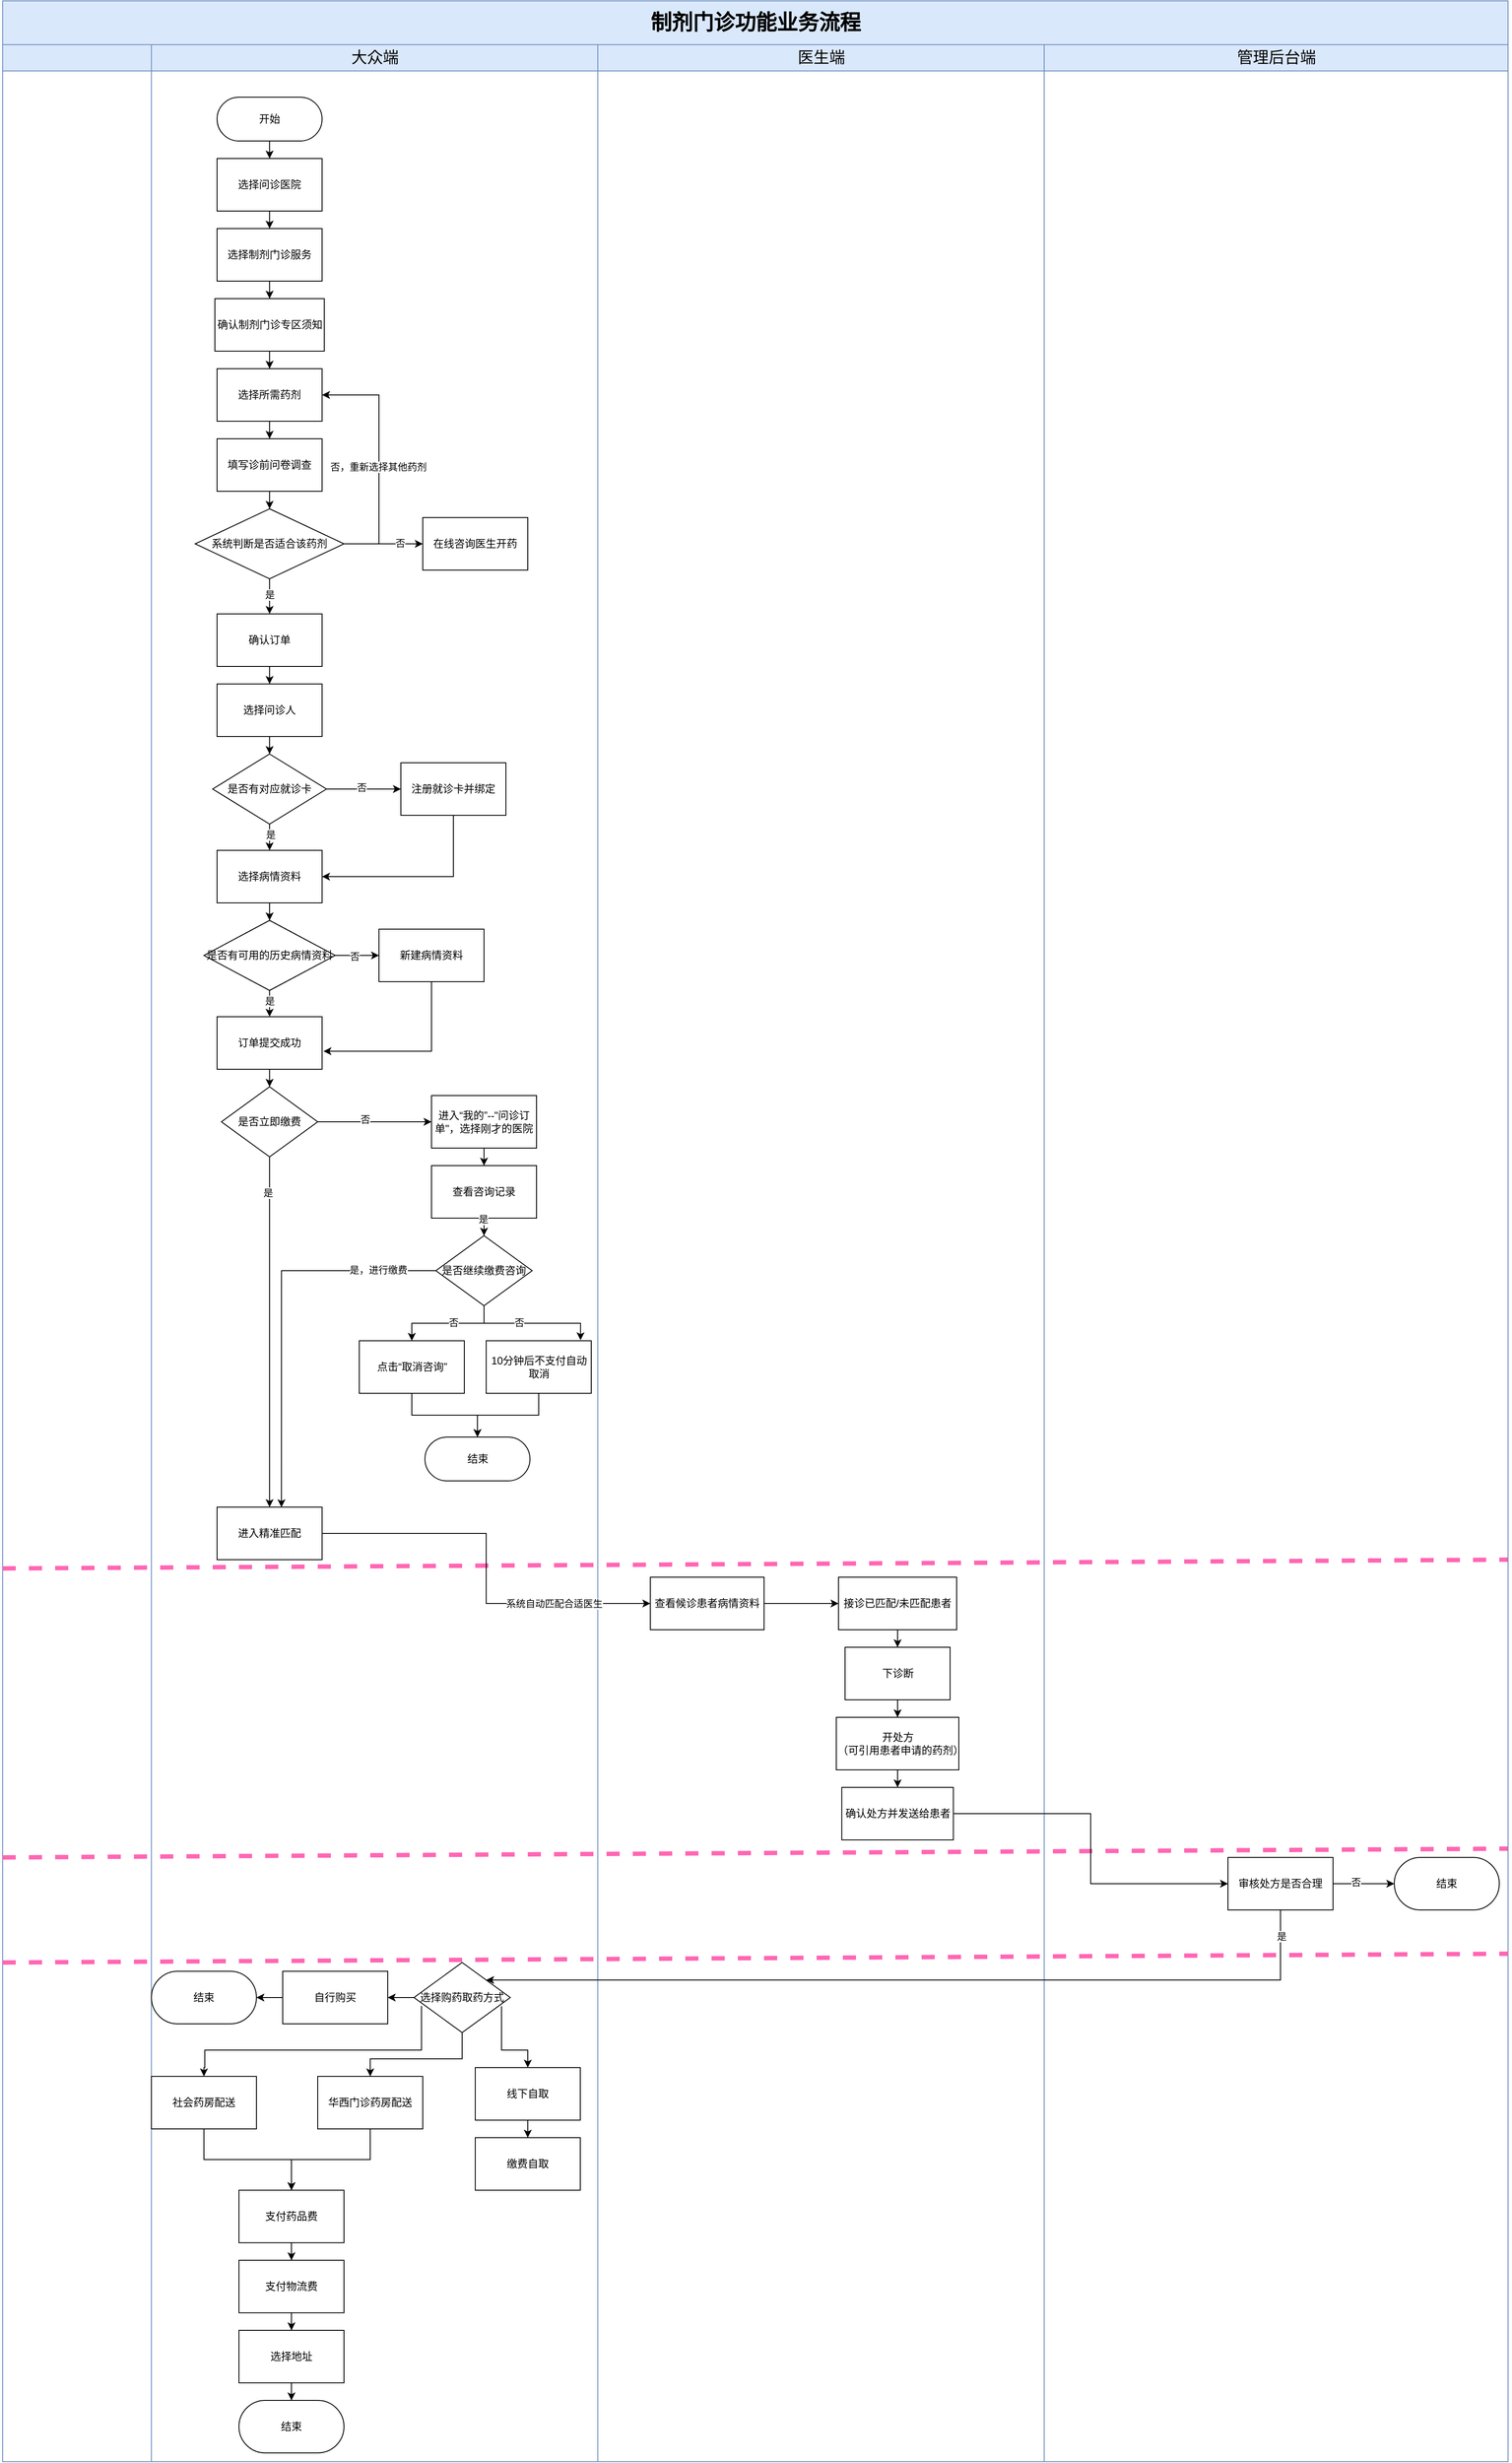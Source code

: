<mxfile version="27.1.3">
  <diagram name="Page-1" id="74e2e168-ea6b-b213-b513-2b3c1d86103e">
    <mxGraphModel dx="1427" dy="711" grid="1" gridSize="10" guides="1" tooltips="1" connect="1" arrows="1" fold="1" page="1" pageScale="1" pageWidth="1100" pageHeight="850" background="none" math="0" shadow="0">
      <root>
        <mxCell id="0" />
        <mxCell id="1" parent="0" />
        <mxCell id="77e6c97f196da883-1" value="&lt;p class=&quot;MsoNormal&quot;&gt;&lt;span style=&quot;font-family: 宋体;&quot;&gt;&lt;font style=&quot;font-size: 24px;&quot;&gt;制剂门诊功能业务流程&lt;/font&gt;&lt;/span&gt;&lt;/p&gt;" style="swimlane;html=1;childLayout=stackLayout;startSize=50;rounded=0;shadow=0;labelBackgroundColor=none;strokeWidth=1;fontFamily=Verdana;fontSize=8;align=center;fillColor=#dae8fc;strokeColor=#6c8ebf;" parent="1" vertex="1">
          <mxGeometry x="210" y="70" width="1720" height="2810" as="geometry">
            <mxRectangle x="80" y="70" width="280" height="60" as="alternateBounds" />
          </mxGeometry>
        </mxCell>
        <mxCell id="Vj2CczaLzuFjUElGhAKb-7" style="swimlane;html=1;startSize=30;fillColor=#dae8fc;strokeColor=#6c8ebf;align=center;" vertex="1" parent="77e6c97f196da883-1">
          <mxGeometry y="50" width="170" height="2760" as="geometry" />
        </mxCell>
        <mxCell id="Vj2CczaLzuFjUElGhAKb-64" value="" style="endArrow=none;dashed=1;html=1;rounded=0;fontColor=#FF66B3;strokeColor=#FF66B3;jumpSize=10;shadow=0;strokeWidth=5;" edge="1" parent="Vj2CczaLzuFjUElGhAKb-7">
          <mxGeometry width="50" height="50" relative="1" as="geometry">
            <mxPoint y="1740" as="sourcePoint" />
            <mxPoint x="1720" y="1730" as="targetPoint" />
          </mxGeometry>
        </mxCell>
        <mxCell id="Vj2CczaLzuFjUElGhAKb-65" value="" style="endArrow=none;dashed=1;html=1;rounded=0;fontColor=#FF66B3;strokeColor=#FF66B3;strokeWidth=5;" edge="1" parent="Vj2CczaLzuFjUElGhAKb-7">
          <mxGeometry width="50" height="50" relative="1" as="geometry">
            <mxPoint y="2070" as="sourcePoint" />
            <mxPoint x="1720" y="2060" as="targetPoint" />
          </mxGeometry>
        </mxCell>
        <mxCell id="77e6c97f196da883-6" value="&lt;font style=&quot;font-size: 18px; font-weight: normal;&quot;&gt;大众端&lt;/font&gt;" style="swimlane;html=1;startSize=30;fillColor=#dae8fc;strokeColor=#6c8ebf;align=center;" parent="77e6c97f196da883-1" vertex="1">
          <mxGeometry x="170" y="50" width="510" height="2760" as="geometry" />
        </mxCell>
        <mxCell id="fR7NPAVBZMRlf3rJHc6e-7" value="" style="edgeStyle=orthogonalEdgeStyle;rounded=0;orthogonalLoop=1;jettySize=auto;html=1;" parent="77e6c97f196da883-6" source="fR7NPAVBZMRlf3rJHc6e-5" target="fR7NPAVBZMRlf3rJHc6e-6" edge="1">
          <mxGeometry relative="1" as="geometry" />
        </mxCell>
        <mxCell id="fR7NPAVBZMRlf3rJHc6e-5" value="开始" style="rounded=1;whiteSpace=wrap;html=1;arcSize=50;" parent="77e6c97f196da883-6" vertex="1">
          <mxGeometry x="75" y="60" width="120" height="50" as="geometry" />
        </mxCell>
        <mxCell id="fR7NPAVBZMRlf3rJHc6e-9" value="" style="edgeStyle=orthogonalEdgeStyle;rounded=0;orthogonalLoop=1;jettySize=auto;html=1;" parent="77e6c97f196da883-6" source="fR7NPAVBZMRlf3rJHc6e-6" target="fR7NPAVBZMRlf3rJHc6e-8" edge="1">
          <mxGeometry relative="1" as="geometry" />
        </mxCell>
        <mxCell id="fR7NPAVBZMRlf3rJHc6e-6" value="选择问诊医院" style="rounded=0;whiteSpace=wrap;html=1;" parent="77e6c97f196da883-6" vertex="1">
          <mxGeometry x="75" y="130" width="120" height="60" as="geometry" />
        </mxCell>
        <mxCell id="fR7NPAVBZMRlf3rJHc6e-11" value="" style="edgeStyle=orthogonalEdgeStyle;rounded=0;orthogonalLoop=1;jettySize=auto;html=1;" parent="77e6c97f196da883-6" source="fR7NPAVBZMRlf3rJHc6e-8" target="fR7NPAVBZMRlf3rJHc6e-10" edge="1">
          <mxGeometry relative="1" as="geometry" />
        </mxCell>
        <mxCell id="fR7NPAVBZMRlf3rJHc6e-8" value="选择制剂门诊服务" style="whiteSpace=wrap;html=1;rounded=0;" parent="77e6c97f196da883-6" vertex="1">
          <mxGeometry x="75" y="210" width="120" height="60" as="geometry" />
        </mxCell>
        <mxCell id="fR7NPAVBZMRlf3rJHc6e-13" value="" style="edgeStyle=orthogonalEdgeStyle;rounded=0;orthogonalLoop=1;jettySize=auto;html=1;" parent="77e6c97f196da883-6" source="fR7NPAVBZMRlf3rJHc6e-10" target="fR7NPAVBZMRlf3rJHc6e-12" edge="1">
          <mxGeometry relative="1" as="geometry" />
        </mxCell>
        <mxCell id="fR7NPAVBZMRlf3rJHc6e-10" value="确认制剂门诊专区须知" style="whiteSpace=wrap;html=1;rounded=0;" parent="77e6c97f196da883-6" vertex="1">
          <mxGeometry x="72.5" y="290" width="125" height="60" as="geometry" />
        </mxCell>
        <mxCell id="fR7NPAVBZMRlf3rJHc6e-15" value="" style="edgeStyle=orthogonalEdgeStyle;rounded=0;orthogonalLoop=1;jettySize=auto;html=1;" parent="77e6c97f196da883-6" source="fR7NPAVBZMRlf3rJHc6e-12" target="fR7NPAVBZMRlf3rJHc6e-14" edge="1">
          <mxGeometry relative="1" as="geometry" />
        </mxCell>
        <mxCell id="fR7NPAVBZMRlf3rJHc6e-12" value="选择所需药剂" style="whiteSpace=wrap;html=1;rounded=0;" parent="77e6c97f196da883-6" vertex="1">
          <mxGeometry x="75" y="370" width="120" height="60" as="geometry" />
        </mxCell>
        <mxCell id="fR7NPAVBZMRlf3rJHc6e-17" value="" style="edgeStyle=orthogonalEdgeStyle;rounded=0;orthogonalLoop=1;jettySize=auto;html=1;" parent="77e6c97f196da883-6" source="fR7NPAVBZMRlf3rJHc6e-14" target="fR7NPAVBZMRlf3rJHc6e-16" edge="1">
          <mxGeometry relative="1" as="geometry" />
        </mxCell>
        <mxCell id="fR7NPAVBZMRlf3rJHc6e-14" value="填写诊前问卷调查" style="whiteSpace=wrap;html=1;rounded=0;" parent="77e6c97f196da883-6" vertex="1">
          <mxGeometry x="75" y="450" width="120" height="60" as="geometry" />
        </mxCell>
        <mxCell id="fR7NPAVBZMRlf3rJHc6e-19" value="" style="edgeStyle=orthogonalEdgeStyle;rounded=0;orthogonalLoop=1;jettySize=auto;html=1;" parent="77e6c97f196da883-6" source="fR7NPAVBZMRlf3rJHc6e-16" target="fR7NPAVBZMRlf3rJHc6e-18" edge="1">
          <mxGeometry relative="1" as="geometry" />
        </mxCell>
        <mxCell id="fR7NPAVBZMRlf3rJHc6e-20" value="是" style="edgeLabel;html=1;align=center;verticalAlign=middle;resizable=0;points=[];" parent="fR7NPAVBZMRlf3rJHc6e-19" vertex="1" connectable="0">
          <mxGeometry x="-0.12" relative="1" as="geometry">
            <mxPoint as="offset" />
          </mxGeometry>
        </mxCell>
        <mxCell id="fR7NPAVBZMRlf3rJHc6e-22" value="" style="edgeStyle=orthogonalEdgeStyle;rounded=0;orthogonalLoop=1;jettySize=auto;html=1;entryX=0;entryY=0.5;entryDx=0;entryDy=0;" parent="77e6c97f196da883-6" source="fR7NPAVBZMRlf3rJHc6e-16" target="fR7NPAVBZMRlf3rJHc6e-21" edge="1">
          <mxGeometry relative="1" as="geometry">
            <Array as="points">
              <mxPoint x="280" y="570" />
              <mxPoint x="280" y="570" />
            </Array>
          </mxGeometry>
        </mxCell>
        <mxCell id="fR7NPAVBZMRlf3rJHc6e-25" value="否" style="edgeLabel;html=1;align=center;verticalAlign=middle;resizable=0;points=[];" parent="fR7NPAVBZMRlf3rJHc6e-22" vertex="1" connectable="0">
          <mxGeometry x="0.409" y="1" relative="1" as="geometry">
            <mxPoint as="offset" />
          </mxGeometry>
        </mxCell>
        <mxCell id="fR7NPAVBZMRlf3rJHc6e-16" value="系统判断是否适合该药剂" style="rhombus;whiteSpace=wrap;html=1;rounded=0;" parent="77e6c97f196da883-6" vertex="1">
          <mxGeometry x="50" y="530" width="170" height="80" as="geometry" />
        </mxCell>
        <mxCell id="fR7NPAVBZMRlf3rJHc6e-27" value="" style="edgeStyle=orthogonalEdgeStyle;rounded=0;orthogonalLoop=1;jettySize=auto;html=1;" parent="77e6c97f196da883-6" source="fR7NPAVBZMRlf3rJHc6e-18" target="fR7NPAVBZMRlf3rJHc6e-26" edge="1">
          <mxGeometry relative="1" as="geometry" />
        </mxCell>
        <mxCell id="fR7NPAVBZMRlf3rJHc6e-18" value="确认订单" style="whiteSpace=wrap;html=1;rounded=0;" parent="77e6c97f196da883-6" vertex="1">
          <mxGeometry x="75" y="650" width="120" height="60" as="geometry" />
        </mxCell>
        <mxCell id="fR7NPAVBZMRlf3rJHc6e-21" value="在线咨询医生开药" style="whiteSpace=wrap;html=1;rounded=0;" parent="77e6c97f196da883-6" vertex="1">
          <mxGeometry x="310" y="540" width="120" height="60" as="geometry" />
        </mxCell>
        <mxCell id="fR7NPAVBZMRlf3rJHc6e-23" value="" style="endArrow=classic;html=1;rounded=0;exitX=1;exitY=0.5;exitDx=0;exitDy=0;entryX=1;entryY=0.5;entryDx=0;entryDy=0;endFill=1;" parent="77e6c97f196da883-6" source="fR7NPAVBZMRlf3rJHc6e-16" target="fR7NPAVBZMRlf3rJHc6e-12" edge="1">
          <mxGeometry width="50" height="50" relative="1" as="geometry">
            <mxPoint x="400" y="650" as="sourcePoint" />
            <mxPoint x="450" y="600" as="targetPoint" />
            <Array as="points">
              <mxPoint x="260" y="570" />
              <mxPoint x="260" y="400" />
            </Array>
          </mxGeometry>
        </mxCell>
        <mxCell id="fR7NPAVBZMRlf3rJHc6e-24" value="否，重新选择其他药剂" style="edgeLabel;html=1;align=center;verticalAlign=middle;resizable=0;points=[];" parent="fR7NPAVBZMRlf3rJHc6e-23" vertex="1" connectable="0">
          <mxGeometry x="-0.066" y="1" relative="1" as="geometry">
            <mxPoint as="offset" />
          </mxGeometry>
        </mxCell>
        <mxCell id="fR7NPAVBZMRlf3rJHc6e-32" value="" style="edgeStyle=orthogonalEdgeStyle;rounded=0;orthogonalLoop=1;jettySize=auto;html=1;" parent="77e6c97f196da883-6" source="fR7NPAVBZMRlf3rJHc6e-26" target="fR7NPAVBZMRlf3rJHc6e-31" edge="1">
          <mxGeometry relative="1" as="geometry" />
        </mxCell>
        <mxCell id="fR7NPAVBZMRlf3rJHc6e-26" value="选择问诊人" style="whiteSpace=wrap;html=1;rounded=0;" parent="77e6c97f196da883-6" vertex="1">
          <mxGeometry x="75" y="730" width="120" height="60" as="geometry" />
        </mxCell>
        <mxCell id="fR7NPAVBZMRlf3rJHc6e-34" value="" style="edgeStyle=orthogonalEdgeStyle;rounded=0;orthogonalLoop=1;jettySize=auto;html=1;" parent="77e6c97f196da883-6" source="fR7NPAVBZMRlf3rJHc6e-31" target="fR7NPAVBZMRlf3rJHc6e-33" edge="1">
          <mxGeometry relative="1" as="geometry" />
        </mxCell>
        <mxCell id="fR7NPAVBZMRlf3rJHc6e-42" value="是" style="edgeLabel;html=1;align=center;verticalAlign=middle;resizable=0;points=[];" parent="fR7NPAVBZMRlf3rJHc6e-34" vertex="1" connectable="0">
          <mxGeometry x="-0.538" y="1" relative="1" as="geometry">
            <mxPoint as="offset" />
          </mxGeometry>
        </mxCell>
        <mxCell id="fR7NPAVBZMRlf3rJHc6e-38" value="" style="edgeStyle=orthogonalEdgeStyle;rounded=0;orthogonalLoop=1;jettySize=auto;html=1;" parent="77e6c97f196da883-6" source="fR7NPAVBZMRlf3rJHc6e-31" target="fR7NPAVBZMRlf3rJHc6e-37" edge="1">
          <mxGeometry relative="1" as="geometry" />
        </mxCell>
        <mxCell id="fR7NPAVBZMRlf3rJHc6e-41" value="否" style="edgeLabel;html=1;align=center;verticalAlign=middle;resizable=0;points=[];" parent="fR7NPAVBZMRlf3rJHc6e-38" vertex="1" connectable="0">
          <mxGeometry x="-0.06" y="2" relative="1" as="geometry">
            <mxPoint as="offset" />
          </mxGeometry>
        </mxCell>
        <mxCell id="fR7NPAVBZMRlf3rJHc6e-31" value="是否有对应就诊卡" style="rhombus;whiteSpace=wrap;html=1;rounded=0;" parent="77e6c97f196da883-6" vertex="1">
          <mxGeometry x="70" y="810" width="130" height="80" as="geometry" />
        </mxCell>
        <mxCell id="fR7NPAVBZMRlf3rJHc6e-46" value="" style="edgeStyle=orthogonalEdgeStyle;rounded=0;orthogonalLoop=1;jettySize=auto;html=1;" parent="77e6c97f196da883-6" source="fR7NPAVBZMRlf3rJHc6e-33" target="fR7NPAVBZMRlf3rJHc6e-45" edge="1">
          <mxGeometry relative="1" as="geometry" />
        </mxCell>
        <mxCell id="fR7NPAVBZMRlf3rJHc6e-33" value="选择病情资料" style="whiteSpace=wrap;html=1;rounded=0;" parent="77e6c97f196da883-6" vertex="1">
          <mxGeometry x="75" y="920" width="120" height="60" as="geometry" />
        </mxCell>
        <mxCell id="fR7NPAVBZMRlf3rJHc6e-40" value="" style="edgeStyle=orthogonalEdgeStyle;rounded=0;orthogonalLoop=1;jettySize=auto;html=1;entryX=1;entryY=0.5;entryDx=0;entryDy=0;exitX=0.5;exitY=1;exitDx=0;exitDy=0;" parent="77e6c97f196da883-6" source="fR7NPAVBZMRlf3rJHc6e-37" target="fR7NPAVBZMRlf3rJHc6e-33" edge="1">
          <mxGeometry relative="1" as="geometry">
            <mxPoint x="330" y="910" as="sourcePoint" />
            <mxPoint x="222.5" y="960" as="targetPoint" />
            <Array as="points">
              <mxPoint x="345" y="950" />
            </Array>
          </mxGeometry>
        </mxCell>
        <mxCell id="fR7NPAVBZMRlf3rJHc6e-37" value="注册就诊卡并绑定" style="whiteSpace=wrap;html=1;rounded=0;" parent="77e6c97f196da883-6" vertex="1">
          <mxGeometry x="285" y="820" width="120" height="60" as="geometry" />
        </mxCell>
        <mxCell id="fR7NPAVBZMRlf3rJHc6e-48" value="" style="edgeStyle=orthogonalEdgeStyle;rounded=0;orthogonalLoop=1;jettySize=auto;html=1;" parent="77e6c97f196da883-6" source="fR7NPAVBZMRlf3rJHc6e-45" target="fR7NPAVBZMRlf3rJHc6e-47" edge="1">
          <mxGeometry relative="1" as="geometry" />
        </mxCell>
        <mxCell id="fR7NPAVBZMRlf3rJHc6e-49" value="是" style="edgeLabel;html=1;align=center;verticalAlign=middle;resizable=0;points=[];" parent="fR7NPAVBZMRlf3rJHc6e-48" vertex="1" connectable="0">
          <mxGeometry x="-0.546" relative="1" as="geometry">
            <mxPoint as="offset" />
          </mxGeometry>
        </mxCell>
        <mxCell id="fR7NPAVBZMRlf3rJHc6e-51" value="" style="edgeStyle=orthogonalEdgeStyle;rounded=0;orthogonalLoop=1;jettySize=auto;html=1;" parent="77e6c97f196da883-6" source="fR7NPAVBZMRlf3rJHc6e-45" target="fR7NPAVBZMRlf3rJHc6e-50" edge="1">
          <mxGeometry relative="1" as="geometry" />
        </mxCell>
        <mxCell id="fR7NPAVBZMRlf3rJHc6e-88" value="否" style="edgeLabel;html=1;align=center;verticalAlign=middle;resizable=0;points=[];" parent="fR7NPAVBZMRlf3rJHc6e-51" vertex="1" connectable="0">
          <mxGeometry x="-0.14" y="-1" relative="1" as="geometry">
            <mxPoint as="offset" />
          </mxGeometry>
        </mxCell>
        <mxCell id="fR7NPAVBZMRlf3rJHc6e-45" value="是否有可用的历史病情资料" style="rhombus;whiteSpace=wrap;html=1;rounded=0;" parent="77e6c97f196da883-6" vertex="1">
          <mxGeometry x="60" y="1000" width="150" height="80" as="geometry" />
        </mxCell>
        <mxCell id="fR7NPAVBZMRlf3rJHc6e-90" value="" style="edgeStyle=orthogonalEdgeStyle;rounded=0;orthogonalLoop=1;jettySize=auto;html=1;" parent="77e6c97f196da883-6" source="fR7NPAVBZMRlf3rJHc6e-47" target="fR7NPAVBZMRlf3rJHc6e-89" edge="1">
          <mxGeometry relative="1" as="geometry" />
        </mxCell>
        <mxCell id="fR7NPAVBZMRlf3rJHc6e-47" value="订单提交成功" style="whiteSpace=wrap;html=1;rounded=0;" parent="77e6c97f196da883-6" vertex="1">
          <mxGeometry x="75" y="1110" width="120" height="60" as="geometry" />
        </mxCell>
        <mxCell id="fR7NPAVBZMRlf3rJHc6e-87" value="" style="edgeStyle=orthogonalEdgeStyle;rounded=0;orthogonalLoop=1;jettySize=auto;html=1;entryX=1.013;entryY=0.657;entryDx=0;entryDy=0;entryPerimeter=0;" parent="77e6c97f196da883-6" source="fR7NPAVBZMRlf3rJHc6e-50" target="fR7NPAVBZMRlf3rJHc6e-47" edge="1">
          <mxGeometry relative="1" as="geometry">
            <mxPoint x="320" y="1180" as="targetPoint" />
            <Array as="points">
              <mxPoint x="320" y="1149" />
            </Array>
          </mxGeometry>
        </mxCell>
        <mxCell id="fR7NPAVBZMRlf3rJHc6e-50" value="新建病情资料" style="whiteSpace=wrap;html=1;rounded=0;" parent="77e6c97f196da883-6" vertex="1">
          <mxGeometry x="260" y="1010" width="120" height="60" as="geometry" />
        </mxCell>
        <mxCell id="fR7NPAVBZMRlf3rJHc6e-98" value="" style="edgeStyle=orthogonalEdgeStyle;rounded=0;orthogonalLoop=1;jettySize=auto;html=1;" parent="77e6c97f196da883-6" source="fR7NPAVBZMRlf3rJHc6e-89" target="fR7NPAVBZMRlf3rJHc6e-97" edge="1">
          <mxGeometry relative="1" as="geometry" />
        </mxCell>
        <mxCell id="fR7NPAVBZMRlf3rJHc6e-99" value="否" style="edgeLabel;html=1;align=center;verticalAlign=middle;resizable=0;points=[];" parent="fR7NPAVBZMRlf3rJHc6e-98" vertex="1" connectable="0">
          <mxGeometry x="-0.13" y="3" relative="1" as="geometry">
            <mxPoint x="-3" as="offset" />
          </mxGeometry>
        </mxCell>
        <mxCell id="fR7NPAVBZMRlf3rJHc6e-89" value="是否立即缴费" style="rhombus;whiteSpace=wrap;html=1;rounded=0;" parent="77e6c97f196da883-6" vertex="1">
          <mxGeometry x="80" y="1190" width="110" height="80" as="geometry" />
        </mxCell>
        <mxCell id="fR7NPAVBZMRlf3rJHc6e-101" value="" style="edgeStyle=orthogonalEdgeStyle;rounded=0;orthogonalLoop=1;jettySize=auto;html=1;" parent="77e6c97f196da883-6" source="fR7NPAVBZMRlf3rJHc6e-97" target="fR7NPAVBZMRlf3rJHc6e-100" edge="1">
          <mxGeometry relative="1" as="geometry" />
        </mxCell>
        <mxCell id="fR7NPAVBZMRlf3rJHc6e-97" value="进入“我的”--&quot;问诊订单&quot;，选择刚才的医院" style="whiteSpace=wrap;html=1;rounded=0;" parent="77e6c97f196da883-6" vertex="1">
          <mxGeometry x="320" y="1200" width="120" height="60" as="geometry" />
        </mxCell>
        <mxCell id="fR7NPAVBZMRlf3rJHc6e-103" value="" style="edgeStyle=orthogonalEdgeStyle;rounded=0;orthogonalLoop=1;jettySize=auto;html=1;" parent="77e6c97f196da883-6" source="fR7NPAVBZMRlf3rJHc6e-100" target="fR7NPAVBZMRlf3rJHc6e-102" edge="1">
          <mxGeometry relative="1" as="geometry" />
        </mxCell>
        <mxCell id="fR7NPAVBZMRlf3rJHc6e-100" value="查看咨询记录" style="whiteSpace=wrap;html=1;rounded=0;" parent="77e6c97f196da883-6" vertex="1">
          <mxGeometry x="320" y="1280" width="120" height="60" as="geometry" />
        </mxCell>
        <mxCell id="fR7NPAVBZMRlf3rJHc6e-108" value="" style="edgeStyle=orthogonalEdgeStyle;rounded=0;orthogonalLoop=1;jettySize=auto;html=1;exitX=0.5;exitY=1;exitDx=0;exitDy=0;" parent="77e6c97f196da883-6" source="fR7NPAVBZMRlf3rJHc6e-102" target="fR7NPAVBZMRlf3rJHc6e-107" edge="1">
          <mxGeometry relative="1" as="geometry">
            <mxPoint x="380" y="1440" as="sourcePoint" />
          </mxGeometry>
        </mxCell>
        <mxCell id="fR7NPAVBZMRlf3rJHc6e-109" value="否" style="edgeLabel;html=1;align=center;verticalAlign=middle;resizable=0;points=[];" parent="fR7NPAVBZMRlf3rJHc6e-108" vertex="1" connectable="0">
          <mxGeometry x="-0.333" y="-1" relative="1" as="geometry">
            <mxPoint x="-14" as="offset" />
          </mxGeometry>
        </mxCell>
        <mxCell id="fR7NPAVBZMRlf3rJHc6e-115" value="" style="edgeStyle=orthogonalEdgeStyle;rounded=0;orthogonalLoop=1;jettySize=auto;html=1;entryX=0.898;entryY=-0.01;entryDx=0;entryDy=0;entryPerimeter=0;" parent="77e6c97f196da883-6" target="fR7NPAVBZMRlf3rJHc6e-113" edge="1">
          <mxGeometry relative="1" as="geometry">
            <mxPoint x="490.0" y="1485.45" as="targetPoint" />
            <Array as="points">
              <mxPoint x="380" y="1460" />
              <mxPoint x="490" y="1460" />
            </Array>
            <mxPoint x="380" y="1419.995" as="sourcePoint" />
          </mxGeometry>
        </mxCell>
        <mxCell id="fR7NPAVBZMRlf3rJHc6e-116" value="否" style="edgeLabel;html=1;align=center;verticalAlign=middle;resizable=0;points=[];" parent="fR7NPAVBZMRlf3rJHc6e-115" vertex="1" connectable="0">
          <mxGeometry x="-0.221" y="1" relative="1" as="geometry">
            <mxPoint x="14" as="offset" />
          </mxGeometry>
        </mxCell>
        <mxCell id="fR7NPAVBZMRlf3rJHc6e-102" value="是否继续缴费咨询" style="rhombus;whiteSpace=wrap;html=1;rounded=0;" parent="77e6c97f196da883-6" vertex="1">
          <mxGeometry x="325" y="1360" width="110" height="80" as="geometry" />
        </mxCell>
        <mxCell id="fR7NPAVBZMRlf3rJHc6e-111" value="" style="edgeStyle=orthogonalEdgeStyle;rounded=0;orthogonalLoop=1;jettySize=auto;html=1;entryX=0.5;entryY=0;entryDx=0;entryDy=0;" parent="77e6c97f196da883-6" source="fR7NPAVBZMRlf3rJHc6e-107" target="fR7NPAVBZMRlf3rJHc6e-112" edge="1">
          <mxGeometry relative="1" as="geometry">
            <mxPoint x="297.5" y="1560.03" as="targetPoint" />
          </mxGeometry>
        </mxCell>
        <mxCell id="fR7NPAVBZMRlf3rJHc6e-107" value="点击“取消咨询”" style="whiteSpace=wrap;html=1;rounded=0;" parent="77e6c97f196da883-6" vertex="1">
          <mxGeometry x="237.5" y="1480.03" width="120" height="60" as="geometry" />
        </mxCell>
        <mxCell id="fR7NPAVBZMRlf3rJHc6e-112" value="结束" style="rounded=1;whiteSpace=wrap;html=1;arcSize=50;" parent="77e6c97f196da883-6" vertex="1">
          <mxGeometry x="312.5" y="1590.03" width="120" height="50" as="geometry" />
        </mxCell>
        <mxCell id="fR7NPAVBZMRlf3rJHc6e-118" value="" style="edgeStyle=orthogonalEdgeStyle;rounded=0;orthogonalLoop=1;jettySize=auto;html=1;" parent="77e6c97f196da883-6" source="fR7NPAVBZMRlf3rJHc6e-113" target="fR7NPAVBZMRlf3rJHc6e-112" edge="1">
          <mxGeometry relative="1" as="geometry" />
        </mxCell>
        <mxCell id="fR7NPAVBZMRlf3rJHc6e-113" value="10分钟后不支付自动取消" style="rounded=0;whiteSpace=wrap;html=1;" parent="77e6c97f196da883-6" vertex="1">
          <mxGeometry x="382.5" y="1480.03" width="120" height="60" as="geometry" />
        </mxCell>
        <mxCell id="fR7NPAVBZMRlf3rJHc6e-91" value="&lt;font style=&quot;vertical-align: inherit;&quot;&gt;&lt;font style=&quot;vertical-align: inherit;&quot;&gt;进入精准匹配&lt;/font&gt;&lt;/font&gt;" style="whiteSpace=wrap;html=1;rounded=0;fillColor=none;strokeColor=#000000;" parent="77e6c97f196da883-6" vertex="1">
          <mxGeometry x="75" y="1670" width="120" height="60" as="geometry" />
        </mxCell>
        <mxCell id="fR7NPAVBZMRlf3rJHc6e-92" value="" style="edgeStyle=orthogonalEdgeStyle;rounded=0;orthogonalLoop=1;jettySize=auto;html=1;" parent="77e6c97f196da883-6" source="fR7NPAVBZMRlf3rJHc6e-89" target="fR7NPAVBZMRlf3rJHc6e-91" edge="1">
          <mxGeometry relative="1" as="geometry" />
        </mxCell>
        <mxCell id="fR7NPAVBZMRlf3rJHc6e-93" value="&lt;font style=&quot;vertical-align: inherit;&quot;&gt;&lt;font style=&quot;vertical-align: inherit;&quot;&gt;是&lt;/font&gt;&lt;/font&gt;" style="edgeLabel;html=1;align=center;verticalAlign=middle;resizable=0;points=[];" parent="fR7NPAVBZMRlf3rJHc6e-92" vertex="1" connectable="0">
          <mxGeometry x="-0.048" y="-1" relative="1" as="geometry">
            <mxPoint x="245" y="-120" as="offset" />
          </mxGeometry>
        </mxCell>
        <mxCell id="Vj2CczaLzuFjUElGhAKb-22" value="是" style="edgeLabel;html=1;align=center;verticalAlign=middle;resizable=0;points=[];" vertex="1" connectable="0" parent="fR7NPAVBZMRlf3rJHc6e-92">
          <mxGeometry x="-0.439" y="-2" relative="1" as="geometry">
            <mxPoint y="-71" as="offset" />
          </mxGeometry>
        </mxCell>
        <mxCell id="fR7NPAVBZMRlf3rJHc6e-105" value="" style="edgeStyle=orthogonalEdgeStyle;rounded=0;orthogonalLoop=1;jettySize=auto;html=1;entryX=0.613;entryY=0.002;entryDx=0;entryDy=0;entryPerimeter=0;" parent="77e6c97f196da883-6" source="fR7NPAVBZMRlf3rJHc6e-102" target="fR7NPAVBZMRlf3rJHc6e-91" edge="1">
          <mxGeometry relative="1" as="geometry">
            <mxPoint x="325" y="1520" as="targetPoint" />
          </mxGeometry>
        </mxCell>
        <mxCell id="fR7NPAVBZMRlf3rJHc6e-106" value="是，进行缴费" style="edgeLabel;html=1;align=center;verticalAlign=middle;resizable=0;points=[];" parent="fR7NPAVBZMRlf3rJHc6e-105" vertex="1" connectable="0">
          <mxGeometry x="-0.702" y="-1" relative="1" as="geometry">
            <mxPoint as="offset" />
          </mxGeometry>
        </mxCell>
        <mxCell id="Vj2CczaLzuFjUElGhAKb-39" value="" style="edgeStyle=orthogonalEdgeStyle;rounded=0;orthogonalLoop=1;jettySize=auto;html=1;" edge="1" parent="77e6c97f196da883-6" source="Vj2CczaLzuFjUElGhAKb-37" target="Vj2CczaLzuFjUElGhAKb-38">
          <mxGeometry relative="1" as="geometry" />
        </mxCell>
        <mxCell id="Vj2CczaLzuFjUElGhAKb-41" value="" style="edgeStyle=orthogonalEdgeStyle;rounded=0;orthogonalLoop=1;jettySize=auto;html=1;exitX=0.909;exitY=0.625;exitDx=0;exitDy=0;exitPerimeter=0;" edge="1" parent="77e6c97f196da883-6" source="Vj2CczaLzuFjUElGhAKb-37" target="Vj2CczaLzuFjUElGhAKb-40">
          <mxGeometry relative="1" as="geometry" />
        </mxCell>
        <mxCell id="Vj2CczaLzuFjUElGhAKb-45" value="" style="edgeStyle=orthogonalEdgeStyle;rounded=0;orthogonalLoop=1;jettySize=auto;html=1;exitX=0.078;exitY=0.621;exitDx=0;exitDy=0;exitPerimeter=0;" edge="1" parent="77e6c97f196da883-6" source="Vj2CczaLzuFjUElGhAKb-37" target="Vj2CczaLzuFjUElGhAKb-50">
          <mxGeometry relative="1" as="geometry">
            <mxPoint x="60" y="2320" as="targetPoint" />
            <Array as="points">
              <mxPoint x="309" y="2290" />
              <mxPoint x="61" y="2290" />
              <mxPoint x="61" y="2310" />
              <mxPoint x="60" y="2310" />
            </Array>
          </mxGeometry>
        </mxCell>
        <mxCell id="Vj2CczaLzuFjUElGhAKb-46" value="" style="edgeStyle=orthogonalEdgeStyle;rounded=0;orthogonalLoop=1;jettySize=auto;html=1;entryX=0.5;entryY=0;entryDx=0;entryDy=0;" edge="1" parent="77e6c97f196da883-6" source="Vj2CczaLzuFjUElGhAKb-37" target="Vj2CczaLzuFjUElGhAKb-49">
          <mxGeometry relative="1" as="geometry">
            <mxPoint x="250" y="2320" as="targetPoint" />
            <Array as="points">
              <mxPoint x="355" y="2300" />
              <mxPoint x="250" y="2300" />
            </Array>
          </mxGeometry>
        </mxCell>
        <mxCell id="Vj2CczaLzuFjUElGhAKb-37" value="选择购药取药方式" style="rhombus;whiteSpace=wrap;html=1;" vertex="1" parent="77e6c97f196da883-6">
          <mxGeometry x="300" y="2190" width="110" height="80" as="geometry" />
        </mxCell>
        <mxCell id="Vj2CczaLzuFjUElGhAKb-44" value="" style="edgeStyle=orthogonalEdgeStyle;rounded=0;orthogonalLoop=1;jettySize=auto;html=1;" edge="1" parent="77e6c97f196da883-6" source="Vj2CczaLzuFjUElGhAKb-38" target="Vj2CczaLzuFjUElGhAKb-43">
          <mxGeometry relative="1" as="geometry" />
        </mxCell>
        <mxCell id="Vj2CczaLzuFjUElGhAKb-38" value="自行购买" style="whiteSpace=wrap;html=1;" vertex="1" parent="77e6c97f196da883-6">
          <mxGeometry x="150" y="2200" width="120" height="60" as="geometry" />
        </mxCell>
        <mxCell id="Vj2CczaLzuFjUElGhAKb-48" value="" style="edgeStyle=orthogonalEdgeStyle;rounded=0;orthogonalLoop=1;jettySize=auto;html=1;" edge="1" parent="77e6c97f196da883-6" source="Vj2CczaLzuFjUElGhAKb-40" target="Vj2CczaLzuFjUElGhAKb-47">
          <mxGeometry relative="1" as="geometry" />
        </mxCell>
        <mxCell id="Vj2CczaLzuFjUElGhAKb-40" value="线下自取" style="whiteSpace=wrap;html=1;" vertex="1" parent="77e6c97f196da883-6">
          <mxGeometry x="370" y="2310" width="120" height="60" as="geometry" />
        </mxCell>
        <mxCell id="Vj2CczaLzuFjUElGhAKb-43" value="结束" style="rounded=1;whiteSpace=wrap;html=1;arcSize=50;" vertex="1" parent="77e6c97f196da883-6">
          <mxGeometry y="2200" width="120" height="60" as="geometry" />
        </mxCell>
        <mxCell id="Vj2CczaLzuFjUElGhAKb-47" value="缴费自取" style="whiteSpace=wrap;html=1;" vertex="1" parent="77e6c97f196da883-6">
          <mxGeometry x="370" y="2390" width="120" height="60" as="geometry" />
        </mxCell>
        <mxCell id="Vj2CczaLzuFjUElGhAKb-53" value="" style="edgeStyle=orthogonalEdgeStyle;rounded=0;orthogonalLoop=1;jettySize=auto;html=1;" edge="1" parent="77e6c97f196da883-6" source="Vj2CczaLzuFjUElGhAKb-49" target="Vj2CczaLzuFjUElGhAKb-51">
          <mxGeometry relative="1" as="geometry" />
        </mxCell>
        <mxCell id="Vj2CczaLzuFjUElGhAKb-49" value="华西门诊药房配送" style="rounded=0;whiteSpace=wrap;html=1;" vertex="1" parent="77e6c97f196da883-6">
          <mxGeometry x="190" y="2320" width="120" height="60" as="geometry" />
        </mxCell>
        <mxCell id="Vj2CczaLzuFjUElGhAKb-52" value="" style="edgeStyle=orthogonalEdgeStyle;rounded=0;orthogonalLoop=1;jettySize=auto;html=1;" edge="1" parent="77e6c97f196da883-6" source="Vj2CczaLzuFjUElGhAKb-50" target="Vj2CczaLzuFjUElGhAKb-51">
          <mxGeometry relative="1" as="geometry" />
        </mxCell>
        <mxCell id="Vj2CczaLzuFjUElGhAKb-50" value="社会药房配送" style="rounded=0;whiteSpace=wrap;html=1;" vertex="1" parent="77e6c97f196da883-6">
          <mxGeometry y="2320" width="120" height="60" as="geometry" />
        </mxCell>
        <mxCell id="Vj2CczaLzuFjUElGhAKb-55" value="" style="edgeStyle=orthogonalEdgeStyle;rounded=0;orthogonalLoop=1;jettySize=auto;html=1;" edge="1" parent="77e6c97f196da883-6" source="Vj2CczaLzuFjUElGhAKb-51" target="Vj2CczaLzuFjUElGhAKb-54">
          <mxGeometry relative="1" as="geometry" />
        </mxCell>
        <mxCell id="Vj2CczaLzuFjUElGhAKb-51" value="支付药品费" style="whiteSpace=wrap;html=1;rounded=0;" vertex="1" parent="77e6c97f196da883-6">
          <mxGeometry x="100" y="2450" width="120" height="60" as="geometry" />
        </mxCell>
        <mxCell id="Vj2CczaLzuFjUElGhAKb-57" value="" style="edgeStyle=orthogonalEdgeStyle;rounded=0;orthogonalLoop=1;jettySize=auto;html=1;" edge="1" parent="77e6c97f196da883-6" source="Vj2CczaLzuFjUElGhAKb-54" target="Vj2CczaLzuFjUElGhAKb-56">
          <mxGeometry relative="1" as="geometry" />
        </mxCell>
        <mxCell id="Vj2CczaLzuFjUElGhAKb-54" value="支付物流费" style="whiteSpace=wrap;html=1;rounded=0;" vertex="1" parent="77e6c97f196da883-6">
          <mxGeometry x="100" y="2530" width="120" height="60" as="geometry" />
        </mxCell>
        <mxCell id="Vj2CczaLzuFjUElGhAKb-61" value="" style="edgeStyle=orthogonalEdgeStyle;rounded=0;orthogonalLoop=1;jettySize=auto;html=1;" edge="1" parent="77e6c97f196da883-6" source="Vj2CczaLzuFjUElGhAKb-56" target="Vj2CczaLzuFjUElGhAKb-62">
          <mxGeometry relative="1" as="geometry">
            <mxPoint x="160.0" y="2690" as="targetPoint" />
          </mxGeometry>
        </mxCell>
        <mxCell id="Vj2CczaLzuFjUElGhAKb-56" value="选择地址" style="whiteSpace=wrap;html=1;rounded=0;" vertex="1" parent="77e6c97f196da883-6">
          <mxGeometry x="100" y="2610" width="120" height="60" as="geometry" />
        </mxCell>
        <mxCell id="Vj2CczaLzuFjUElGhAKb-62" value="结束" style="rounded=1;whiteSpace=wrap;html=1;arcSize=50;" vertex="1" parent="77e6c97f196da883-6">
          <mxGeometry x="100.0" y="2690" width="120" height="60" as="geometry" />
        </mxCell>
        <mxCell id="77e6c97f196da883-7" value="&lt;font style=&quot;font-size: 18px; font-weight: normal;&quot;&gt;医生端&lt;/font&gt;" style="swimlane;html=1;startSize=30;fillColor=#dae8fc;strokeColor=#6c8ebf;align=center;" parent="77e6c97f196da883-1" vertex="1">
          <mxGeometry x="680" y="50" width="510" height="2760" as="geometry" />
        </mxCell>
        <mxCell id="Vj2CczaLzuFjUElGhAKb-10" value="" style="edgeStyle=orthogonalEdgeStyle;rounded=0;orthogonalLoop=1;jettySize=auto;html=1;" edge="1" parent="77e6c97f196da883-7" source="Vj2CczaLzuFjUElGhAKb-4" target="Vj2CczaLzuFjUElGhAKb-9">
          <mxGeometry relative="1" as="geometry" />
        </mxCell>
        <mxCell id="Vj2CczaLzuFjUElGhAKb-4" value="查看候诊患者病情资料" style="rounded=0;whiteSpace=wrap;html=1;" vertex="1" parent="77e6c97f196da883-7">
          <mxGeometry x="60" y="1750" width="130" height="60" as="geometry" />
        </mxCell>
        <mxCell id="Vj2CczaLzuFjUElGhAKb-12" value="" style="edgeStyle=orthogonalEdgeStyle;rounded=0;orthogonalLoop=1;jettySize=auto;html=1;" edge="1" parent="77e6c97f196da883-7" source="Vj2CczaLzuFjUElGhAKb-9" target="Vj2CczaLzuFjUElGhAKb-11">
          <mxGeometry relative="1" as="geometry" />
        </mxCell>
        <mxCell id="Vj2CczaLzuFjUElGhAKb-9" value="接诊已匹配/未匹配患者" style="whiteSpace=wrap;html=1;rounded=0;" vertex="1" parent="77e6c97f196da883-7">
          <mxGeometry x="275" y="1750" width="135" height="60" as="geometry" />
        </mxCell>
        <mxCell id="Vj2CczaLzuFjUElGhAKb-14" value="" style="edgeStyle=orthogonalEdgeStyle;rounded=0;orthogonalLoop=1;jettySize=auto;html=1;" edge="1" parent="77e6c97f196da883-7" source="Vj2CczaLzuFjUElGhAKb-11" target="Vj2CczaLzuFjUElGhAKb-13">
          <mxGeometry relative="1" as="geometry" />
        </mxCell>
        <mxCell id="Vj2CczaLzuFjUElGhAKb-11" value="下诊断" style="whiteSpace=wrap;html=1;rounded=0;" vertex="1" parent="77e6c97f196da883-7">
          <mxGeometry x="282.5" y="1830" width="120" height="60" as="geometry" />
        </mxCell>
        <mxCell id="Vj2CczaLzuFjUElGhAKb-16" value="" style="edgeStyle=orthogonalEdgeStyle;rounded=0;orthogonalLoop=1;jettySize=auto;html=1;" edge="1" parent="77e6c97f196da883-7" source="Vj2CczaLzuFjUElGhAKb-13" target="Vj2CczaLzuFjUElGhAKb-15">
          <mxGeometry relative="1" as="geometry" />
        </mxCell>
        <mxCell id="Vj2CczaLzuFjUElGhAKb-13" value="开处方&lt;div&gt;（可引用患者申请的药剂）&lt;/div&gt;" style="whiteSpace=wrap;html=1;rounded=0;" vertex="1" parent="77e6c97f196da883-7">
          <mxGeometry x="272.5" y="1910" width="140" height="60" as="geometry" />
        </mxCell>
        <mxCell id="Vj2CczaLzuFjUElGhAKb-15" value="确认处方并发送给患者" style="whiteSpace=wrap;html=1;rounded=0;" vertex="1" parent="77e6c97f196da883-7">
          <mxGeometry x="278.75" y="1990" width="127.5" height="60" as="geometry" />
        </mxCell>
        <mxCell id="Vj2CczaLzuFjUElGhAKb-6" value="" style="edgeStyle=orthogonalEdgeStyle;rounded=0;orthogonalLoop=1;jettySize=auto;html=1;entryX=0;entryY=0.5;entryDx=0;entryDy=0;" edge="1" parent="77e6c97f196da883-1" source="fR7NPAVBZMRlf3rJHc6e-91" target="Vj2CczaLzuFjUElGhAKb-4">
          <mxGeometry relative="1" as="geometry">
            <mxPoint x="520" y="1280" as="targetPoint" />
          </mxGeometry>
        </mxCell>
        <mxCell id="Vj2CczaLzuFjUElGhAKb-8" value="系统自动匹配合适医生" style="edgeLabel;html=1;align=center;verticalAlign=middle;resizable=0;points=[];" vertex="1" connectable="0" parent="Vj2CczaLzuFjUElGhAKb-6">
          <mxGeometry x="-0.184" y="2" relative="1" as="geometry">
            <mxPoint x="79" y="82" as="offset" />
          </mxGeometry>
        </mxCell>
        <mxCell id="Vj2CczaLzuFjUElGhAKb-1" value="&lt;font style=&quot;font-size: 18px; font-weight: normal;&quot;&gt;管理后台端&lt;/font&gt;" style="swimlane;html=1;startSize=30;fillColor=#dae8fc;strokeColor=#6c8ebf;align=center;" vertex="1" parent="77e6c97f196da883-1">
          <mxGeometry x="1190" y="50" width="530" height="2760" as="geometry" />
        </mxCell>
        <mxCell id="Vj2CczaLzuFjUElGhAKb-30" value="结束" style="rounded=1;whiteSpace=wrap;html=1;arcSize=50;" vertex="1" parent="Vj2CczaLzuFjUElGhAKb-1">
          <mxGeometry x="400" y="2070" width="120" height="60" as="geometry" />
        </mxCell>
        <mxCell id="Vj2CczaLzuFjUElGhAKb-66" value="" style="endArrow=none;dashed=1;html=1;rounded=0;fontColor=#FF66B3;strokeColor=#FF66B3;strokeWidth=5;" edge="1" parent="Vj2CczaLzuFjUElGhAKb-1">
          <mxGeometry width="50" height="50" relative="1" as="geometry">
            <mxPoint x="-1190" y="2190" as="sourcePoint" />
            <mxPoint x="530" y="2180" as="targetPoint" />
          </mxGeometry>
        </mxCell>
        <mxCell id="Vj2CczaLzuFjUElGhAKb-24" value="" style="edgeStyle=orthogonalEdgeStyle;rounded=0;orthogonalLoop=1;jettySize=auto;html=1;" edge="1" parent="1" source="Vj2CczaLzuFjUElGhAKb-21" target="Vj2CczaLzuFjUElGhAKb-37">
          <mxGeometry relative="1" as="geometry">
            <mxPoint x="780" y="2330" as="targetPoint" />
            <Array as="points">
              <mxPoint x="1670" y="2330" />
            </Array>
          </mxGeometry>
        </mxCell>
        <mxCell id="Vj2CczaLzuFjUElGhAKb-32" value="是" style="edgeLabel;html=1;align=center;verticalAlign=middle;resizable=0;points=[];" vertex="1" connectable="0" parent="Vj2CczaLzuFjUElGhAKb-24">
          <mxGeometry x="-0.28" relative="1" as="geometry">
            <mxPoint x="276" y="-50" as="offset" />
          </mxGeometry>
        </mxCell>
        <mxCell id="Vj2CczaLzuFjUElGhAKb-29" value="" style="edgeStyle=orthogonalEdgeStyle;rounded=0;orthogonalLoop=1;jettySize=auto;html=1;entryX=0;entryY=0.5;entryDx=0;entryDy=0;" edge="1" parent="1" source="Vj2CczaLzuFjUElGhAKb-21" target="Vj2CczaLzuFjUElGhAKb-30">
          <mxGeometry relative="1" as="geometry">
            <mxPoint x="1800" y="2220" as="targetPoint" />
          </mxGeometry>
        </mxCell>
        <mxCell id="Vj2CczaLzuFjUElGhAKb-31" value="否" style="edgeLabel;html=1;align=center;verticalAlign=middle;resizable=0;points=[];" vertex="1" connectable="0" parent="Vj2CczaLzuFjUElGhAKb-29">
          <mxGeometry x="-0.261" y="2" relative="1" as="geometry">
            <mxPoint as="offset" />
          </mxGeometry>
        </mxCell>
        <mxCell id="Vj2CczaLzuFjUElGhAKb-21" value="审核处方是否合理" style="rounded=0;whiteSpace=wrap;html=1;" vertex="1" parent="1">
          <mxGeometry x="1610" y="2190" width="120" height="60" as="geometry" />
        </mxCell>
        <mxCell id="Vj2CczaLzuFjUElGhAKb-20" value="" style="edgeStyle=orthogonalEdgeStyle;rounded=0;orthogonalLoop=1;jettySize=auto;html=1;entryX=0;entryY=0.5;entryDx=0;entryDy=0;" edge="1" parent="1" source="Vj2CczaLzuFjUElGhAKb-15" target="Vj2CczaLzuFjUElGhAKb-21">
          <mxGeometry relative="1" as="geometry">
            <mxPoint x="1252.5" y="2200" as="targetPoint" />
          </mxGeometry>
        </mxCell>
      </root>
    </mxGraphModel>
  </diagram>
</mxfile>
